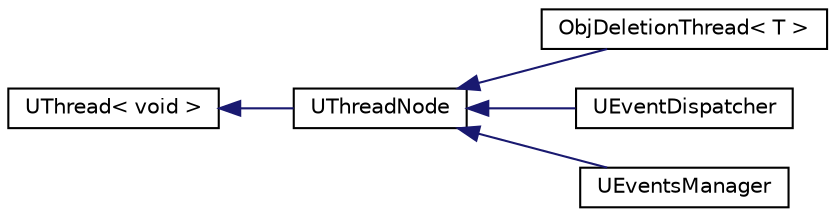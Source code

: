 digraph G
{
  edge [fontname="Helvetica",fontsize="10",labelfontname="Helvetica",labelfontsize="10"];
  node [fontname="Helvetica",fontsize="10",shape=record];
  rankdir="LR";
  Node1 [label="UThread\< void \>",height=0.2,width=0.4,color="black", fillcolor="white", style="filled",URL="$class_u_thread_3_01void_01_4.html"];
  Node1 -> Node2 [dir="back",color="midnightblue",fontsize="10",style="solid",fontname="Helvetica"];
  Node2 [label="UThreadNode",height=0.2,width=0.4,color="black", fillcolor="white", style="filled",URL="$class_u_thread_node.html"];
  Node2 -> Node3 [dir="back",color="midnightblue",fontsize="10",style="solid",fontname="Helvetica"];
  Node3 [label="ObjDeletionThread\< T \>",height=0.2,width=0.4,color="black", fillcolor="white", style="filled",URL="$class_obj_deletion_thread.html"];
  Node2 -> Node4 [dir="back",color="midnightblue",fontsize="10",style="solid",fontname="Helvetica"];
  Node4 [label="UEventDispatcher",height=0.2,width=0.4,color="black", fillcolor="white", style="filled",URL="$class_u_event_dispatcher.html"];
  Node2 -> Node5 [dir="back",color="midnightblue",fontsize="10",style="solid",fontname="Helvetica"];
  Node5 [label="UEventsManager",height=0.2,width=0.4,color="black", fillcolor="white", style="filled",URL="$class_u_events_manager.html"];
}
